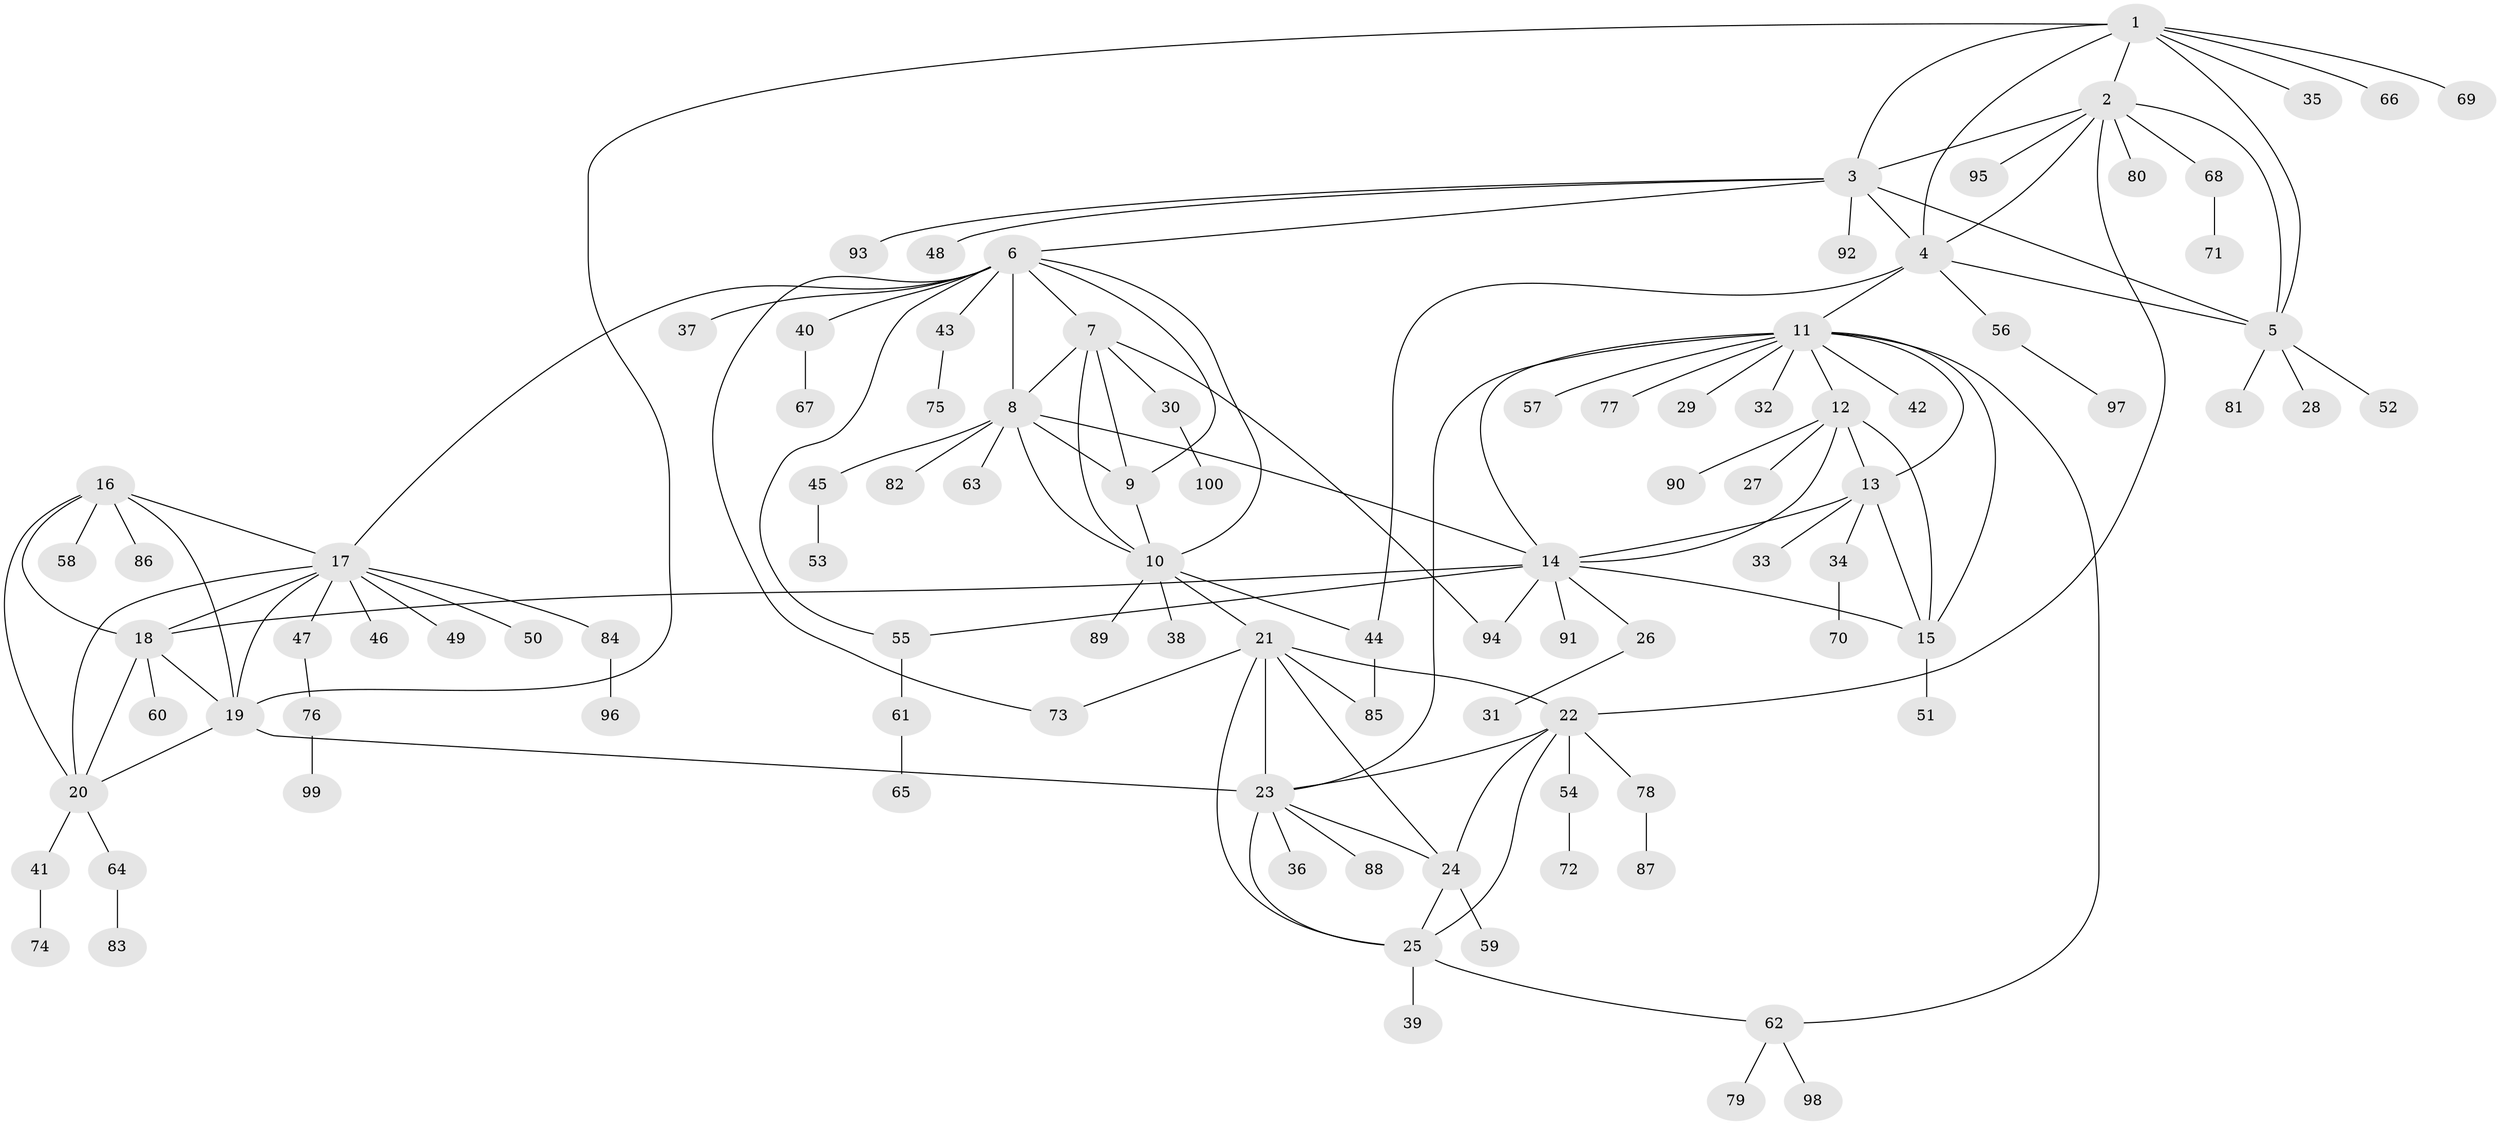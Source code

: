 // Generated by graph-tools (version 1.1) at 2025/11/02/27/25 16:11:38]
// undirected, 100 vertices, 141 edges
graph export_dot {
graph [start="1"]
  node [color=gray90,style=filled];
  1;
  2;
  3;
  4;
  5;
  6;
  7;
  8;
  9;
  10;
  11;
  12;
  13;
  14;
  15;
  16;
  17;
  18;
  19;
  20;
  21;
  22;
  23;
  24;
  25;
  26;
  27;
  28;
  29;
  30;
  31;
  32;
  33;
  34;
  35;
  36;
  37;
  38;
  39;
  40;
  41;
  42;
  43;
  44;
  45;
  46;
  47;
  48;
  49;
  50;
  51;
  52;
  53;
  54;
  55;
  56;
  57;
  58;
  59;
  60;
  61;
  62;
  63;
  64;
  65;
  66;
  67;
  68;
  69;
  70;
  71;
  72;
  73;
  74;
  75;
  76;
  77;
  78;
  79;
  80;
  81;
  82;
  83;
  84;
  85;
  86;
  87;
  88;
  89;
  90;
  91;
  92;
  93;
  94;
  95;
  96;
  97;
  98;
  99;
  100;
  1 -- 2;
  1 -- 3;
  1 -- 4;
  1 -- 5;
  1 -- 19;
  1 -- 35;
  1 -- 66;
  1 -- 69;
  2 -- 3;
  2 -- 4;
  2 -- 5;
  2 -- 22;
  2 -- 68;
  2 -- 80;
  2 -- 95;
  3 -- 4;
  3 -- 5;
  3 -- 6;
  3 -- 48;
  3 -- 92;
  3 -- 93;
  4 -- 5;
  4 -- 11;
  4 -- 44;
  4 -- 56;
  5 -- 28;
  5 -- 52;
  5 -- 81;
  6 -- 7;
  6 -- 8;
  6 -- 9;
  6 -- 10;
  6 -- 17;
  6 -- 37;
  6 -- 40;
  6 -- 43;
  6 -- 55;
  6 -- 73;
  7 -- 8;
  7 -- 9;
  7 -- 10;
  7 -- 30;
  7 -- 94;
  8 -- 9;
  8 -- 10;
  8 -- 14;
  8 -- 45;
  8 -- 63;
  8 -- 82;
  9 -- 10;
  10 -- 21;
  10 -- 38;
  10 -- 44;
  10 -- 89;
  11 -- 12;
  11 -- 13;
  11 -- 14;
  11 -- 15;
  11 -- 23;
  11 -- 29;
  11 -- 32;
  11 -- 42;
  11 -- 57;
  11 -- 62;
  11 -- 77;
  12 -- 13;
  12 -- 14;
  12 -- 15;
  12 -- 27;
  12 -- 90;
  13 -- 14;
  13 -- 15;
  13 -- 33;
  13 -- 34;
  14 -- 15;
  14 -- 18;
  14 -- 26;
  14 -- 55;
  14 -- 91;
  14 -- 94;
  15 -- 51;
  16 -- 17;
  16 -- 18;
  16 -- 19;
  16 -- 20;
  16 -- 58;
  16 -- 86;
  17 -- 18;
  17 -- 19;
  17 -- 20;
  17 -- 46;
  17 -- 47;
  17 -- 49;
  17 -- 50;
  17 -- 84;
  18 -- 19;
  18 -- 20;
  18 -- 60;
  19 -- 20;
  19 -- 23;
  20 -- 41;
  20 -- 64;
  21 -- 22;
  21 -- 23;
  21 -- 24;
  21 -- 25;
  21 -- 73;
  21 -- 85;
  22 -- 23;
  22 -- 24;
  22 -- 25;
  22 -- 54;
  22 -- 78;
  23 -- 24;
  23 -- 25;
  23 -- 36;
  23 -- 88;
  24 -- 25;
  24 -- 59;
  25 -- 39;
  25 -- 62;
  26 -- 31;
  30 -- 100;
  34 -- 70;
  40 -- 67;
  41 -- 74;
  43 -- 75;
  44 -- 85;
  45 -- 53;
  47 -- 76;
  54 -- 72;
  55 -- 61;
  56 -- 97;
  61 -- 65;
  62 -- 79;
  62 -- 98;
  64 -- 83;
  68 -- 71;
  76 -- 99;
  78 -- 87;
  84 -- 96;
}
